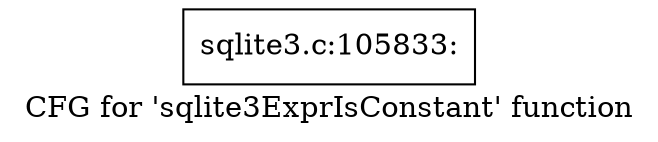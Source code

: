 digraph "CFG for 'sqlite3ExprIsConstant' function" {
	label="CFG for 'sqlite3ExprIsConstant' function";

	Node0x55c0fa0dfb80 [shape=record,label="{sqlite3.c:105833:}"];
}
